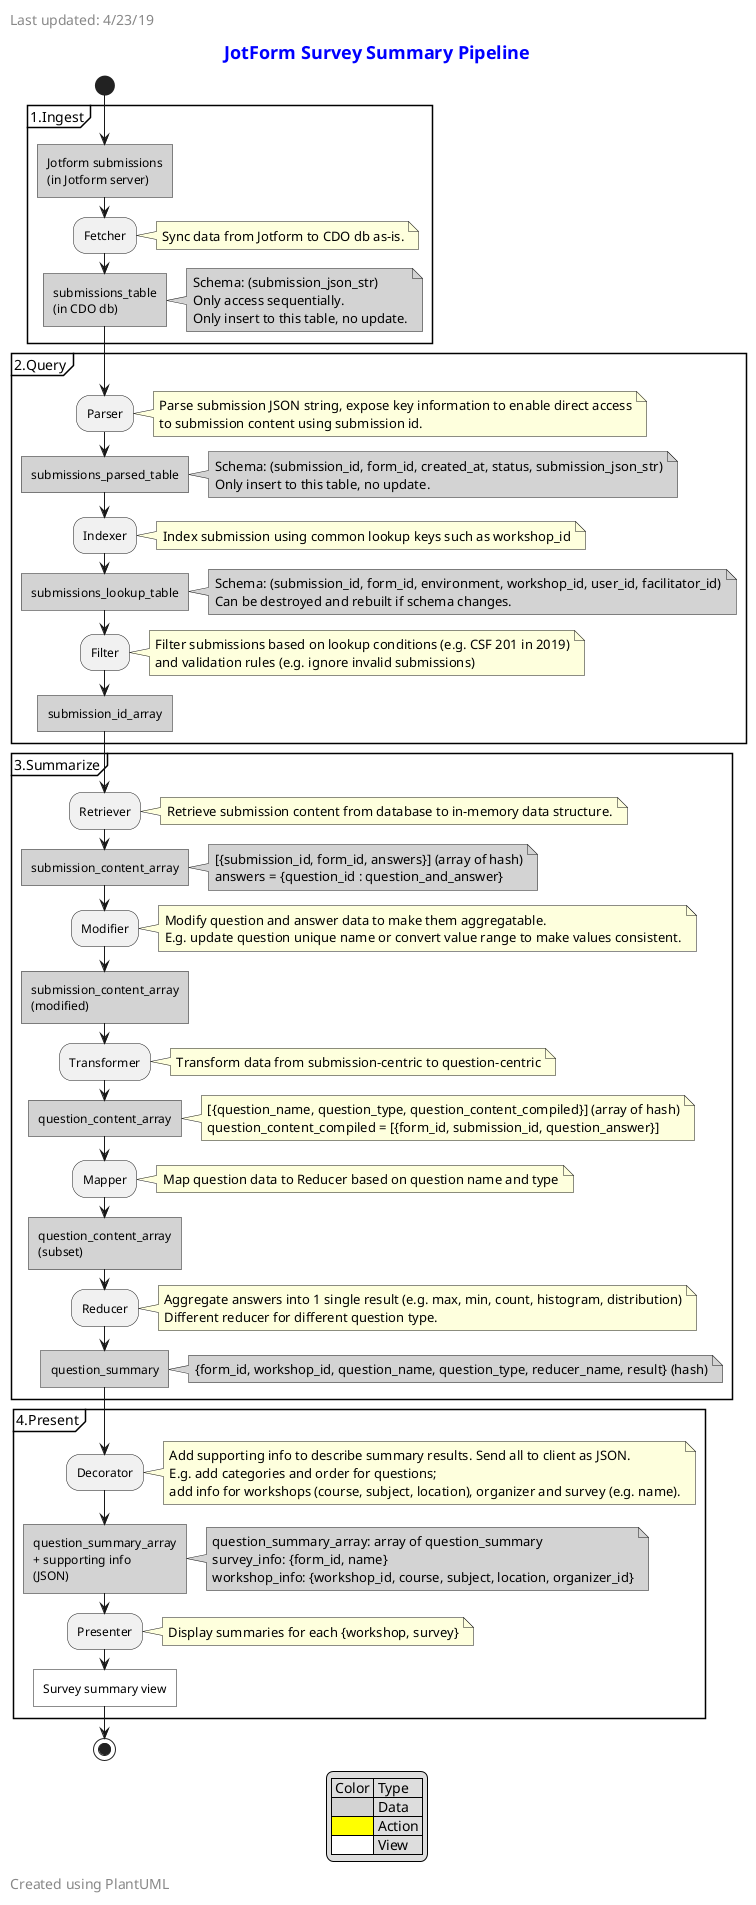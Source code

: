 @startuml

left header
  <size:14>Last updated: 4/23/19
end header

title
  <color:#blue><size:18>**JotForm Survey Summary Pipeline**
end title

start

partition 1.Ingest {
  #lightgrey:Jotform submissions
  (in Jotform server)]
  :Fetcher;
  note right
    Sync data from Jotform to CDO db as-is.
  end note
  #lightgrey:submissions_table
  (in CDO db)]
  note right #lightgrey
    Schema: (submission_json_str)
    Only access sequentially.
    Only insert to this table, no update.
  end note
}

partition 2.Query {
  :Parser;
  note right
    Parse submission JSON string, expose key information to enable direct access
    to submission content using submission id.
  end note
  #lightgrey:submissions_parsed_table]
  note right #lightgrey
    Schema: (submission_id, form_id, created_at, status, submission_json_str)
    Only insert to this table, no update.
  end note

  :Indexer;
  note right: Index submission using common lookup keys such as workshop_id
  #lightgrey:submissions_lookup_table]
  note right #lightgrey
    Schema: (submission_id, form_id, environment, workshop_id, user_id, facilitator_id)
    Can be destroyed and rebuilt if schema changes.
  end note

  :Filter;
  note right
    Filter submissions based on lookup conditions (e.g. CSF 201 in 2019)
    and validation rules (e.g. ignore invalid submissions)
  end note
  #lightgrey:submission_id_array]
}

partition 3.Summarize {
  :Retriever;
  note right: Retrieve submission content from database to in-memory data structure.
  #lightgrey:submission_content_array]
  note right #lightgrey
    [{submission_id, form_id, answers}] (array of hash)
    answers = {question_id : question_and_answer}
  end note

  :Modifier;
  note right
    Modify question and answer data to make them aggregatable.
    E.g. update question unique name or convert value range to make values consistent.
  end note
  #lightgrey:submission_content_array
  (modified)]

  :Transformer;
  note right: Transform data from submission-centric to question-centric
  #lightgrey:question_content_array]
  note right
    [{question_name, question_type, question_content_compiled}] (array of hash)
    question_content_compiled = [{form_id, submission_id, question_answer}]
  end note

  :Mapper;
  note right: Map question data to Reducer based on question name and type
  #lightgrey:question_content_array
  (subset)]

  :Reducer;
  note right
    Aggregate answers into 1 single result (e.g. max, min, count, histogram, distribution)
    Different reducer for different question type.
  end note
  #lightgrey:question_summary]
  note right #lightgrey: {form_id, workshop_id, question_name, question_type, reducer_name, result} (hash)
}

partition 4.Present {
  :Decorator;
  note right
    Add supporting info to describe summary results. Send all to client as JSON.
    E.g. add categories and order for questions;
    add info for workshops (course, subject, location), organizer and survey (e.g. name).
  end note
  #lightgrey:question_summary_array
  + supporting info
  (JSON)]
  note right #lightgrey
    question_summary_array: array of question_summary
    survey_info: {form_id, name}
    workshop_info: {workshop_id, course, subject, location, organizer_id}
  end note

  :Presenter;
  note right
    Display summaries for each {workshop, survey}
  end note
  #white:Survey summary view]
}

stop

legend center
  | Color | Type |
  |<#lightgrey>| Data |
  |<#Yellow>| Action |
  |<#white>| View |
end legend

left footer
  <size:14>Created using PlantUML
end footer

@enduml